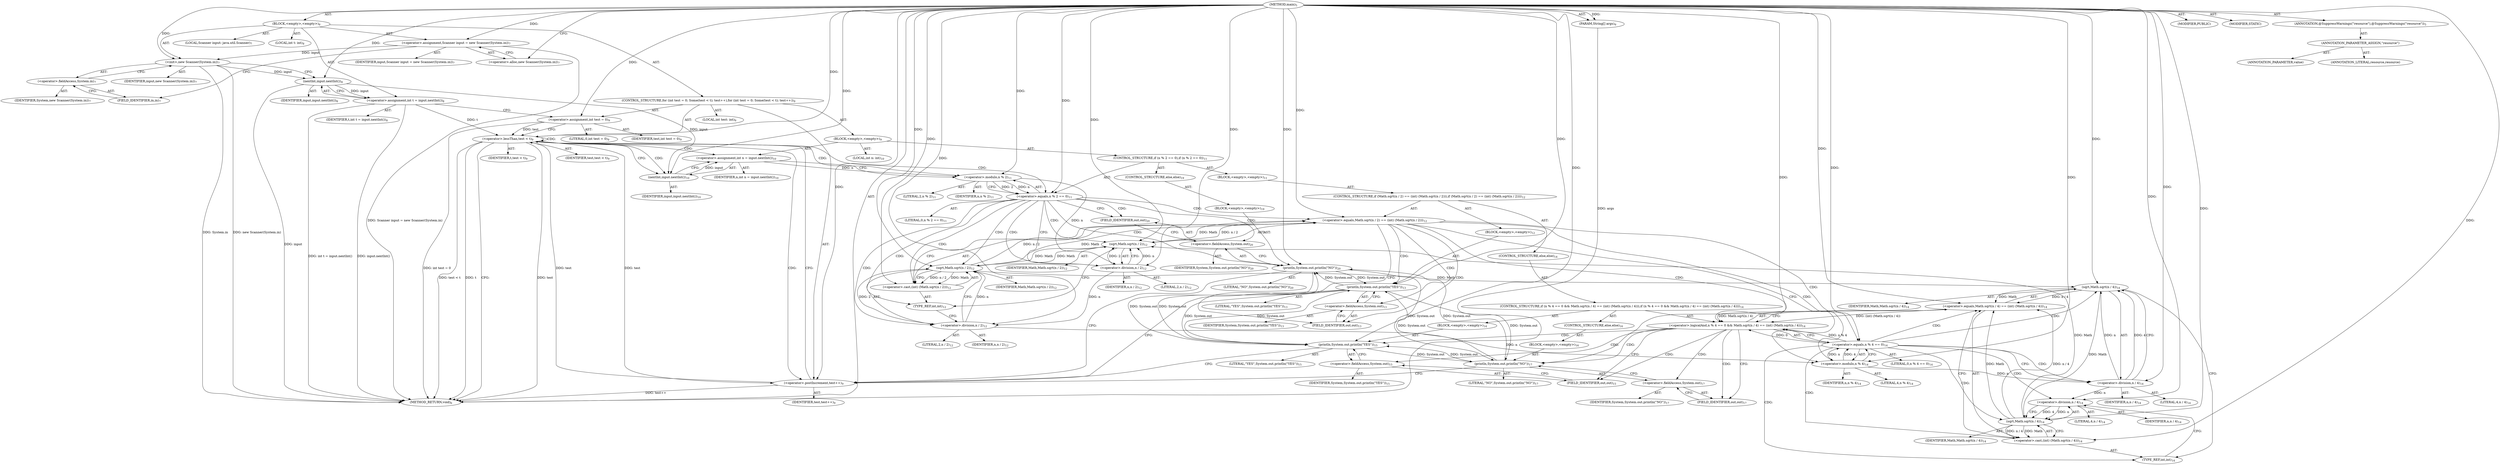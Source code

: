 digraph "main" {  
"19" [label = <(METHOD,main)<SUB>5</SUB>> ]
"20" [label = <(PARAM,String[] args)<SUB>6</SUB>> ]
"21" [label = <(BLOCK,&lt;empty&gt;,&lt;empty&gt;)<SUB>6</SUB>> ]
"4" [label = <(LOCAL,Scanner input: java.util.Scanner)<SUB>7</SUB>> ]
"22" [label = <(&lt;operator&gt;.assignment,Scanner input = new Scanner(System.in))<SUB>7</SUB>> ]
"23" [label = <(IDENTIFIER,input,Scanner input = new Scanner(System.in))<SUB>7</SUB>> ]
"24" [label = <(&lt;operator&gt;.alloc,new Scanner(System.in))<SUB>7</SUB>> ]
"25" [label = <(&lt;init&gt;,new Scanner(System.in))<SUB>7</SUB>> ]
"3" [label = <(IDENTIFIER,input,new Scanner(System.in))<SUB>7</SUB>> ]
"26" [label = <(&lt;operator&gt;.fieldAccess,System.in)<SUB>7</SUB>> ]
"27" [label = <(IDENTIFIER,System,new Scanner(System.in))<SUB>7</SUB>> ]
"28" [label = <(FIELD_IDENTIFIER,in,in)<SUB>7</SUB>> ]
"29" [label = <(LOCAL,int t: int)<SUB>8</SUB>> ]
"30" [label = <(&lt;operator&gt;.assignment,int t = input.nextInt())<SUB>8</SUB>> ]
"31" [label = <(IDENTIFIER,t,int t = input.nextInt())<SUB>8</SUB>> ]
"32" [label = <(nextInt,input.nextInt())<SUB>8</SUB>> ]
"33" [label = <(IDENTIFIER,input,input.nextInt())<SUB>8</SUB>> ]
"34" [label = <(CONTROL_STRUCTURE,for (int test = 0; Some(test &lt; t); test++),for (int test = 0; Some(test &lt; t); test++))<SUB>9</SUB>> ]
"35" [label = <(LOCAL,int test: int)<SUB>9</SUB>> ]
"36" [label = <(&lt;operator&gt;.assignment,int test = 0)<SUB>9</SUB>> ]
"37" [label = <(IDENTIFIER,test,int test = 0)<SUB>9</SUB>> ]
"38" [label = <(LITERAL,0,int test = 0)<SUB>9</SUB>> ]
"39" [label = <(&lt;operator&gt;.lessThan,test &lt; t)<SUB>9</SUB>> ]
"40" [label = <(IDENTIFIER,test,test &lt; t)<SUB>9</SUB>> ]
"41" [label = <(IDENTIFIER,t,test &lt; t)<SUB>9</SUB>> ]
"42" [label = <(&lt;operator&gt;.postIncrement,test++)<SUB>9</SUB>> ]
"43" [label = <(IDENTIFIER,test,test++)<SUB>9</SUB>> ]
"44" [label = <(BLOCK,&lt;empty&gt;,&lt;empty&gt;)<SUB>9</SUB>> ]
"45" [label = <(LOCAL,int n: int)<SUB>10</SUB>> ]
"46" [label = <(&lt;operator&gt;.assignment,int n = input.nextInt())<SUB>10</SUB>> ]
"47" [label = <(IDENTIFIER,n,int n = input.nextInt())<SUB>10</SUB>> ]
"48" [label = <(nextInt,input.nextInt())<SUB>10</SUB>> ]
"49" [label = <(IDENTIFIER,input,input.nextInt())<SUB>10</SUB>> ]
"50" [label = <(CONTROL_STRUCTURE,if (n % 2 == 0),if (n % 2 == 0))<SUB>11</SUB>> ]
"51" [label = <(&lt;operator&gt;.equals,n % 2 == 0)<SUB>11</SUB>> ]
"52" [label = <(&lt;operator&gt;.modulo,n % 2)<SUB>11</SUB>> ]
"53" [label = <(IDENTIFIER,n,n % 2)<SUB>11</SUB>> ]
"54" [label = <(LITERAL,2,n % 2)<SUB>11</SUB>> ]
"55" [label = <(LITERAL,0,n % 2 == 0)<SUB>11</SUB>> ]
"56" [label = <(BLOCK,&lt;empty&gt;,&lt;empty&gt;)<SUB>11</SUB>> ]
"57" [label = <(CONTROL_STRUCTURE,if (Math.sqrt(n / 2) == (int) (Math.sqrt(n / 2))),if (Math.sqrt(n / 2) == (int) (Math.sqrt(n / 2))))<SUB>12</SUB>> ]
"58" [label = <(&lt;operator&gt;.equals,Math.sqrt(n / 2) == (int) (Math.sqrt(n / 2)))<SUB>12</SUB>> ]
"59" [label = <(sqrt,Math.sqrt(n / 2))<SUB>12</SUB>> ]
"60" [label = <(IDENTIFIER,Math,Math.sqrt(n / 2))<SUB>12</SUB>> ]
"61" [label = <(&lt;operator&gt;.division,n / 2)<SUB>12</SUB>> ]
"62" [label = <(IDENTIFIER,n,n / 2)<SUB>12</SUB>> ]
"63" [label = <(LITERAL,2,n / 2)<SUB>12</SUB>> ]
"64" [label = <(&lt;operator&gt;.cast,(int) (Math.sqrt(n / 2)))<SUB>12</SUB>> ]
"65" [label = <(TYPE_REF,int,int)<SUB>12</SUB>> ]
"66" [label = <(sqrt,Math.sqrt(n / 2))<SUB>12</SUB>> ]
"67" [label = <(IDENTIFIER,Math,Math.sqrt(n / 2))<SUB>12</SUB>> ]
"68" [label = <(&lt;operator&gt;.division,n / 2)<SUB>12</SUB>> ]
"69" [label = <(IDENTIFIER,n,n / 2)<SUB>12</SUB>> ]
"70" [label = <(LITERAL,2,n / 2)<SUB>12</SUB>> ]
"71" [label = <(BLOCK,&lt;empty&gt;,&lt;empty&gt;)<SUB>12</SUB>> ]
"72" [label = <(println,System.out.println(&quot;YES&quot;))<SUB>13</SUB>> ]
"73" [label = <(&lt;operator&gt;.fieldAccess,System.out)<SUB>13</SUB>> ]
"74" [label = <(IDENTIFIER,System,System.out.println(&quot;YES&quot;))<SUB>13</SUB>> ]
"75" [label = <(FIELD_IDENTIFIER,out,out)<SUB>13</SUB>> ]
"76" [label = <(LITERAL,&quot;YES&quot;,System.out.println(&quot;YES&quot;))<SUB>13</SUB>> ]
"77" [label = <(CONTROL_STRUCTURE,else,else)<SUB>14</SUB>> ]
"78" [label = <(CONTROL_STRUCTURE,if (n % 4 == 0 &amp;&amp; Math.sqrt(n / 4) == (int) (Math.sqrt(n / 4))),if (n % 4 == 0 &amp;&amp; Math.sqrt(n / 4) == (int) (Math.sqrt(n / 4))))<SUB>14</SUB>> ]
"79" [label = <(&lt;operator&gt;.logicalAnd,n % 4 == 0 &amp;&amp; Math.sqrt(n / 4) == (int) (Math.sqrt(n / 4)))<SUB>14</SUB>> ]
"80" [label = <(&lt;operator&gt;.equals,n % 4 == 0)<SUB>14</SUB>> ]
"81" [label = <(&lt;operator&gt;.modulo,n % 4)<SUB>14</SUB>> ]
"82" [label = <(IDENTIFIER,n,n % 4)<SUB>14</SUB>> ]
"83" [label = <(LITERAL,4,n % 4)<SUB>14</SUB>> ]
"84" [label = <(LITERAL,0,n % 4 == 0)<SUB>14</SUB>> ]
"85" [label = <(&lt;operator&gt;.equals,Math.sqrt(n / 4) == (int) (Math.sqrt(n / 4)))<SUB>14</SUB>> ]
"86" [label = <(sqrt,Math.sqrt(n / 4))<SUB>14</SUB>> ]
"87" [label = <(IDENTIFIER,Math,Math.sqrt(n / 4))<SUB>14</SUB>> ]
"88" [label = <(&lt;operator&gt;.division,n / 4)<SUB>14</SUB>> ]
"89" [label = <(IDENTIFIER,n,n / 4)<SUB>14</SUB>> ]
"90" [label = <(LITERAL,4,n / 4)<SUB>14</SUB>> ]
"91" [label = <(&lt;operator&gt;.cast,(int) (Math.sqrt(n / 4)))<SUB>14</SUB>> ]
"92" [label = <(TYPE_REF,int,int)<SUB>14</SUB>> ]
"93" [label = <(sqrt,Math.sqrt(n / 4))<SUB>14</SUB>> ]
"94" [label = <(IDENTIFIER,Math,Math.sqrt(n / 4))<SUB>14</SUB>> ]
"95" [label = <(&lt;operator&gt;.division,n / 4)<SUB>14</SUB>> ]
"96" [label = <(IDENTIFIER,n,n / 4)<SUB>14</SUB>> ]
"97" [label = <(LITERAL,4,n / 4)<SUB>14</SUB>> ]
"98" [label = <(BLOCK,&lt;empty&gt;,&lt;empty&gt;)<SUB>14</SUB>> ]
"99" [label = <(println,System.out.println(&quot;YES&quot;))<SUB>15</SUB>> ]
"100" [label = <(&lt;operator&gt;.fieldAccess,System.out)<SUB>15</SUB>> ]
"101" [label = <(IDENTIFIER,System,System.out.println(&quot;YES&quot;))<SUB>15</SUB>> ]
"102" [label = <(FIELD_IDENTIFIER,out,out)<SUB>15</SUB>> ]
"103" [label = <(LITERAL,&quot;YES&quot;,System.out.println(&quot;YES&quot;))<SUB>15</SUB>> ]
"104" [label = <(CONTROL_STRUCTURE,else,else)<SUB>16</SUB>> ]
"105" [label = <(BLOCK,&lt;empty&gt;,&lt;empty&gt;)<SUB>16</SUB>> ]
"106" [label = <(println,System.out.println(&quot;NO&quot;))<SUB>17</SUB>> ]
"107" [label = <(&lt;operator&gt;.fieldAccess,System.out)<SUB>17</SUB>> ]
"108" [label = <(IDENTIFIER,System,System.out.println(&quot;NO&quot;))<SUB>17</SUB>> ]
"109" [label = <(FIELD_IDENTIFIER,out,out)<SUB>17</SUB>> ]
"110" [label = <(LITERAL,&quot;NO&quot;,System.out.println(&quot;NO&quot;))<SUB>17</SUB>> ]
"111" [label = <(CONTROL_STRUCTURE,else,else)<SUB>19</SUB>> ]
"112" [label = <(BLOCK,&lt;empty&gt;,&lt;empty&gt;)<SUB>19</SUB>> ]
"113" [label = <(println,System.out.println(&quot;NO&quot;))<SUB>20</SUB>> ]
"114" [label = <(&lt;operator&gt;.fieldAccess,System.out)<SUB>20</SUB>> ]
"115" [label = <(IDENTIFIER,System,System.out.println(&quot;NO&quot;))<SUB>20</SUB>> ]
"116" [label = <(FIELD_IDENTIFIER,out,out)<SUB>20</SUB>> ]
"117" [label = <(LITERAL,&quot;NO&quot;,System.out.println(&quot;NO&quot;))<SUB>20</SUB>> ]
"118" [label = <(MODIFIER,PUBLIC)> ]
"119" [label = <(MODIFIER,STATIC)> ]
"120" [label = <(ANNOTATION,@SuppressWarnings(&quot;resource&quot;),@SuppressWarnings(&quot;resource&quot;))<SUB>5</SUB>> ]
"121" [label = <(ANNOTATION_PARAMETER_ASSIGN,&quot;resource&quot;)> ]
"122" [label = <(ANNOTATION_PARAMETER,value)> ]
"123" [label = <(ANNOTATION_LITERAL,resource,resource)> ]
"124" [label = <(METHOD_RETURN,void)<SUB>6</SUB>> ]
  "19" -> "20"  [ label = "AST: "] 
  "19" -> "21"  [ label = "AST: "] 
  "19" -> "118"  [ label = "AST: "] 
  "19" -> "119"  [ label = "AST: "] 
  "19" -> "120"  [ label = "AST: "] 
  "19" -> "124"  [ label = "AST: "] 
  "21" -> "4"  [ label = "AST: "] 
  "21" -> "22"  [ label = "AST: "] 
  "21" -> "25"  [ label = "AST: "] 
  "21" -> "29"  [ label = "AST: "] 
  "21" -> "30"  [ label = "AST: "] 
  "21" -> "34"  [ label = "AST: "] 
  "22" -> "23"  [ label = "AST: "] 
  "22" -> "24"  [ label = "AST: "] 
  "25" -> "3"  [ label = "AST: "] 
  "25" -> "26"  [ label = "AST: "] 
  "26" -> "27"  [ label = "AST: "] 
  "26" -> "28"  [ label = "AST: "] 
  "30" -> "31"  [ label = "AST: "] 
  "30" -> "32"  [ label = "AST: "] 
  "32" -> "33"  [ label = "AST: "] 
  "34" -> "35"  [ label = "AST: "] 
  "34" -> "36"  [ label = "AST: "] 
  "34" -> "39"  [ label = "AST: "] 
  "34" -> "42"  [ label = "AST: "] 
  "34" -> "44"  [ label = "AST: "] 
  "36" -> "37"  [ label = "AST: "] 
  "36" -> "38"  [ label = "AST: "] 
  "39" -> "40"  [ label = "AST: "] 
  "39" -> "41"  [ label = "AST: "] 
  "42" -> "43"  [ label = "AST: "] 
  "44" -> "45"  [ label = "AST: "] 
  "44" -> "46"  [ label = "AST: "] 
  "44" -> "50"  [ label = "AST: "] 
  "46" -> "47"  [ label = "AST: "] 
  "46" -> "48"  [ label = "AST: "] 
  "48" -> "49"  [ label = "AST: "] 
  "50" -> "51"  [ label = "AST: "] 
  "50" -> "56"  [ label = "AST: "] 
  "50" -> "111"  [ label = "AST: "] 
  "51" -> "52"  [ label = "AST: "] 
  "51" -> "55"  [ label = "AST: "] 
  "52" -> "53"  [ label = "AST: "] 
  "52" -> "54"  [ label = "AST: "] 
  "56" -> "57"  [ label = "AST: "] 
  "57" -> "58"  [ label = "AST: "] 
  "57" -> "71"  [ label = "AST: "] 
  "57" -> "77"  [ label = "AST: "] 
  "58" -> "59"  [ label = "AST: "] 
  "58" -> "64"  [ label = "AST: "] 
  "59" -> "60"  [ label = "AST: "] 
  "59" -> "61"  [ label = "AST: "] 
  "61" -> "62"  [ label = "AST: "] 
  "61" -> "63"  [ label = "AST: "] 
  "64" -> "65"  [ label = "AST: "] 
  "64" -> "66"  [ label = "AST: "] 
  "66" -> "67"  [ label = "AST: "] 
  "66" -> "68"  [ label = "AST: "] 
  "68" -> "69"  [ label = "AST: "] 
  "68" -> "70"  [ label = "AST: "] 
  "71" -> "72"  [ label = "AST: "] 
  "72" -> "73"  [ label = "AST: "] 
  "72" -> "76"  [ label = "AST: "] 
  "73" -> "74"  [ label = "AST: "] 
  "73" -> "75"  [ label = "AST: "] 
  "77" -> "78"  [ label = "AST: "] 
  "78" -> "79"  [ label = "AST: "] 
  "78" -> "98"  [ label = "AST: "] 
  "78" -> "104"  [ label = "AST: "] 
  "79" -> "80"  [ label = "AST: "] 
  "79" -> "85"  [ label = "AST: "] 
  "80" -> "81"  [ label = "AST: "] 
  "80" -> "84"  [ label = "AST: "] 
  "81" -> "82"  [ label = "AST: "] 
  "81" -> "83"  [ label = "AST: "] 
  "85" -> "86"  [ label = "AST: "] 
  "85" -> "91"  [ label = "AST: "] 
  "86" -> "87"  [ label = "AST: "] 
  "86" -> "88"  [ label = "AST: "] 
  "88" -> "89"  [ label = "AST: "] 
  "88" -> "90"  [ label = "AST: "] 
  "91" -> "92"  [ label = "AST: "] 
  "91" -> "93"  [ label = "AST: "] 
  "93" -> "94"  [ label = "AST: "] 
  "93" -> "95"  [ label = "AST: "] 
  "95" -> "96"  [ label = "AST: "] 
  "95" -> "97"  [ label = "AST: "] 
  "98" -> "99"  [ label = "AST: "] 
  "99" -> "100"  [ label = "AST: "] 
  "99" -> "103"  [ label = "AST: "] 
  "100" -> "101"  [ label = "AST: "] 
  "100" -> "102"  [ label = "AST: "] 
  "104" -> "105"  [ label = "AST: "] 
  "105" -> "106"  [ label = "AST: "] 
  "106" -> "107"  [ label = "AST: "] 
  "106" -> "110"  [ label = "AST: "] 
  "107" -> "108"  [ label = "AST: "] 
  "107" -> "109"  [ label = "AST: "] 
  "111" -> "112"  [ label = "AST: "] 
  "112" -> "113"  [ label = "AST: "] 
  "113" -> "114"  [ label = "AST: "] 
  "113" -> "117"  [ label = "AST: "] 
  "114" -> "115"  [ label = "AST: "] 
  "114" -> "116"  [ label = "AST: "] 
  "120" -> "121"  [ label = "AST: "] 
  "121" -> "122"  [ label = "AST: "] 
  "121" -> "123"  [ label = "AST: "] 
  "22" -> "28"  [ label = "CFG: "] 
  "25" -> "32"  [ label = "CFG: "] 
  "30" -> "36"  [ label = "CFG: "] 
  "24" -> "22"  [ label = "CFG: "] 
  "26" -> "25"  [ label = "CFG: "] 
  "32" -> "30"  [ label = "CFG: "] 
  "36" -> "39"  [ label = "CFG: "] 
  "39" -> "124"  [ label = "CFG: "] 
  "39" -> "48"  [ label = "CFG: "] 
  "42" -> "39"  [ label = "CFG: "] 
  "28" -> "26"  [ label = "CFG: "] 
  "46" -> "52"  [ label = "CFG: "] 
  "48" -> "46"  [ label = "CFG: "] 
  "51" -> "61"  [ label = "CFG: "] 
  "51" -> "116"  [ label = "CFG: "] 
  "52" -> "51"  [ label = "CFG: "] 
  "58" -> "75"  [ label = "CFG: "] 
  "58" -> "81"  [ label = "CFG: "] 
  "113" -> "42"  [ label = "CFG: "] 
  "59" -> "65"  [ label = "CFG: "] 
  "64" -> "58"  [ label = "CFG: "] 
  "72" -> "42"  [ label = "CFG: "] 
  "114" -> "113"  [ label = "CFG: "] 
  "61" -> "59"  [ label = "CFG: "] 
  "65" -> "68"  [ label = "CFG: "] 
  "66" -> "64"  [ label = "CFG: "] 
  "73" -> "72"  [ label = "CFG: "] 
  "79" -> "102"  [ label = "CFG: "] 
  "79" -> "109"  [ label = "CFG: "] 
  "116" -> "114"  [ label = "CFG: "] 
  "68" -> "66"  [ label = "CFG: "] 
  "75" -> "73"  [ label = "CFG: "] 
  "80" -> "79"  [ label = "CFG: "] 
  "80" -> "88"  [ label = "CFG: "] 
  "85" -> "79"  [ label = "CFG: "] 
  "99" -> "42"  [ label = "CFG: "] 
  "81" -> "80"  [ label = "CFG: "] 
  "86" -> "92"  [ label = "CFG: "] 
  "91" -> "85"  [ label = "CFG: "] 
  "100" -> "99"  [ label = "CFG: "] 
  "106" -> "42"  [ label = "CFG: "] 
  "88" -> "86"  [ label = "CFG: "] 
  "92" -> "95"  [ label = "CFG: "] 
  "93" -> "91"  [ label = "CFG: "] 
  "102" -> "100"  [ label = "CFG: "] 
  "107" -> "106"  [ label = "CFG: "] 
  "95" -> "93"  [ label = "CFG: "] 
  "109" -> "107"  [ label = "CFG: "] 
  "19" -> "24"  [ label = "CFG: "] 
  "20" -> "124"  [ label = "DDG: args"] 
  "22" -> "124"  [ label = "DDG: Scanner input = new Scanner(System.in)"] 
  "25" -> "124"  [ label = "DDG: System.in"] 
  "25" -> "124"  [ label = "DDG: new Scanner(System.in)"] 
  "32" -> "124"  [ label = "DDG: input"] 
  "30" -> "124"  [ label = "DDG: input.nextInt()"] 
  "30" -> "124"  [ label = "DDG: int t = input.nextInt()"] 
  "36" -> "124"  [ label = "DDG: int test = 0"] 
  "39" -> "124"  [ label = "DDG: test"] 
  "39" -> "124"  [ label = "DDG: t"] 
  "39" -> "124"  [ label = "DDG: test &lt; t"] 
  "42" -> "124"  [ label = "DDG: test++"] 
  "19" -> "20"  [ label = "DDG: "] 
  "19" -> "22"  [ label = "DDG: "] 
  "32" -> "30"  [ label = "DDG: input"] 
  "22" -> "25"  [ label = "DDG: input"] 
  "19" -> "25"  [ label = "DDG: "] 
  "19" -> "36"  [ label = "DDG: "] 
  "25" -> "32"  [ label = "DDG: input"] 
  "19" -> "32"  [ label = "DDG: "] 
  "36" -> "39"  [ label = "DDG: test"] 
  "42" -> "39"  [ label = "DDG: test"] 
  "19" -> "39"  [ label = "DDG: "] 
  "30" -> "39"  [ label = "DDG: t"] 
  "39" -> "42"  [ label = "DDG: test"] 
  "19" -> "42"  [ label = "DDG: "] 
  "48" -> "46"  [ label = "DDG: input"] 
  "32" -> "48"  [ label = "DDG: input"] 
  "19" -> "48"  [ label = "DDG: "] 
  "52" -> "51"  [ label = "DDG: n"] 
  "52" -> "51"  [ label = "DDG: 2"] 
  "19" -> "51"  [ label = "DDG: "] 
  "46" -> "52"  [ label = "DDG: n"] 
  "19" -> "52"  [ label = "DDG: "] 
  "59" -> "58"  [ label = "DDG: Math"] 
  "59" -> "58"  [ label = "DDG: n / 2"] 
  "66" -> "58"  [ label = "DDG: Math"] 
  "66" -> "58"  [ label = "DDG: n / 2"] 
  "19" -> "58"  [ label = "DDG: "] 
  "106" -> "113"  [ label = "DDG: System.out"] 
  "99" -> "113"  [ label = "DDG: System.out"] 
  "72" -> "113"  [ label = "DDG: System.out"] 
  "19" -> "113"  [ label = "DDG: "] 
  "66" -> "59"  [ label = "DDG: Math"] 
  "93" -> "59"  [ label = "DDG: Math"] 
  "19" -> "59"  [ label = "DDG: "] 
  "61" -> "59"  [ label = "DDG: n"] 
  "61" -> "59"  [ label = "DDG: 2"] 
  "19" -> "64"  [ label = "DDG: "] 
  "66" -> "64"  [ label = "DDG: Math"] 
  "66" -> "64"  [ label = "DDG: n / 2"] 
  "113" -> "72"  [ label = "DDG: System.out"] 
  "106" -> "72"  [ label = "DDG: System.out"] 
  "99" -> "72"  [ label = "DDG: System.out"] 
  "19" -> "72"  [ label = "DDG: "] 
  "52" -> "61"  [ label = "DDG: n"] 
  "19" -> "61"  [ label = "DDG: "] 
  "59" -> "66"  [ label = "DDG: Math"] 
  "19" -> "66"  [ label = "DDG: "] 
  "68" -> "66"  [ label = "DDG: n"] 
  "68" -> "66"  [ label = "DDG: 2"] 
  "80" -> "79"  [ label = "DDG: n % 4"] 
  "80" -> "79"  [ label = "DDG: 0"] 
  "85" -> "79"  [ label = "DDG: Math.sqrt(n / 4)"] 
  "85" -> "79"  [ label = "DDG: (int) (Math.sqrt(n / 4))"] 
  "61" -> "68"  [ label = "DDG: n"] 
  "19" -> "68"  [ label = "DDG: "] 
  "81" -> "80"  [ label = "DDG: n"] 
  "81" -> "80"  [ label = "DDG: 4"] 
  "19" -> "80"  [ label = "DDG: "] 
  "86" -> "85"  [ label = "DDG: Math"] 
  "86" -> "85"  [ label = "DDG: n / 4"] 
  "93" -> "85"  [ label = "DDG: Math"] 
  "93" -> "85"  [ label = "DDG: n / 4"] 
  "19" -> "85"  [ label = "DDG: "] 
  "113" -> "99"  [ label = "DDG: System.out"] 
  "106" -> "99"  [ label = "DDG: System.out"] 
  "72" -> "99"  [ label = "DDG: System.out"] 
  "19" -> "99"  [ label = "DDG: "] 
  "68" -> "81"  [ label = "DDG: n"] 
  "19" -> "81"  [ label = "DDG: "] 
  "66" -> "86"  [ label = "DDG: Math"] 
  "19" -> "86"  [ label = "DDG: "] 
  "88" -> "86"  [ label = "DDG: n"] 
  "88" -> "86"  [ label = "DDG: 4"] 
  "19" -> "91"  [ label = "DDG: "] 
  "93" -> "91"  [ label = "DDG: Math"] 
  "93" -> "91"  [ label = "DDG: n / 4"] 
  "113" -> "106"  [ label = "DDG: System.out"] 
  "99" -> "106"  [ label = "DDG: System.out"] 
  "72" -> "106"  [ label = "DDG: System.out"] 
  "19" -> "106"  [ label = "DDG: "] 
  "81" -> "88"  [ label = "DDG: n"] 
  "19" -> "88"  [ label = "DDG: "] 
  "86" -> "93"  [ label = "DDG: Math"] 
  "19" -> "93"  [ label = "DDG: "] 
  "95" -> "93"  [ label = "DDG: n"] 
  "95" -> "93"  [ label = "DDG: 4"] 
  "88" -> "95"  [ label = "DDG: n"] 
  "19" -> "95"  [ label = "DDG: "] 
  "39" -> "48"  [ label = "CDG: "] 
  "39" -> "42"  [ label = "CDG: "] 
  "39" -> "51"  [ label = "CDG: "] 
  "39" -> "52"  [ label = "CDG: "] 
  "39" -> "46"  [ label = "CDG: "] 
  "39" -> "39"  [ label = "CDG: "] 
  "51" -> "68"  [ label = "CDG: "] 
  "51" -> "64"  [ label = "CDG: "] 
  "51" -> "66"  [ label = "CDG: "] 
  "51" -> "113"  [ label = "CDG: "] 
  "51" -> "116"  [ label = "CDG: "] 
  "51" -> "114"  [ label = "CDG: "] 
  "51" -> "65"  [ label = "CDG: "] 
  "51" -> "59"  [ label = "CDG: "] 
  "51" -> "58"  [ label = "CDG: "] 
  "51" -> "61"  [ label = "CDG: "] 
  "58" -> "73"  [ label = "CDG: "] 
  "58" -> "75"  [ label = "CDG: "] 
  "58" -> "81"  [ label = "CDG: "] 
  "58" -> "72"  [ label = "CDG: "] 
  "58" -> "79"  [ label = "CDG: "] 
  "58" -> "80"  [ label = "CDG: "] 
  "79" -> "107"  [ label = "CDG: "] 
  "79" -> "99"  [ label = "CDG: "] 
  "79" -> "102"  [ label = "CDG: "] 
  "79" -> "106"  [ label = "CDG: "] 
  "79" -> "100"  [ label = "CDG: "] 
  "79" -> "109"  [ label = "CDG: "] 
  "80" -> "85"  [ label = "CDG: "] 
  "80" -> "95"  [ label = "CDG: "] 
  "80" -> "92"  [ label = "CDG: "] 
  "80" -> "91"  [ label = "CDG: "] 
  "80" -> "93"  [ label = "CDG: "] 
  "80" -> "88"  [ label = "CDG: "] 
  "80" -> "86"  [ label = "CDG: "] 
}
